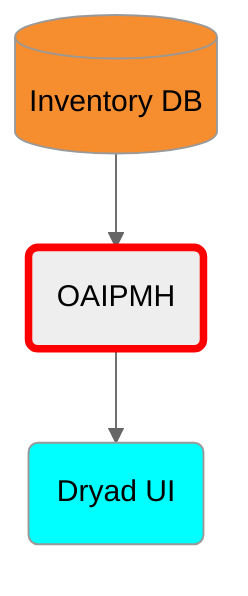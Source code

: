 %%{init: {'theme': 'neutral'}}%%
graph TD
  DRYAD(Dryad UI)
  RDS[(Inventory DB)]
  OAI(OAIPMH)

  RDS --> OAI
  OAI --> DRYAD

  style RDS fill:#F68D2F
  style DRYAD fill:cyan
  style OAI stroke:red,stroke-width:4px